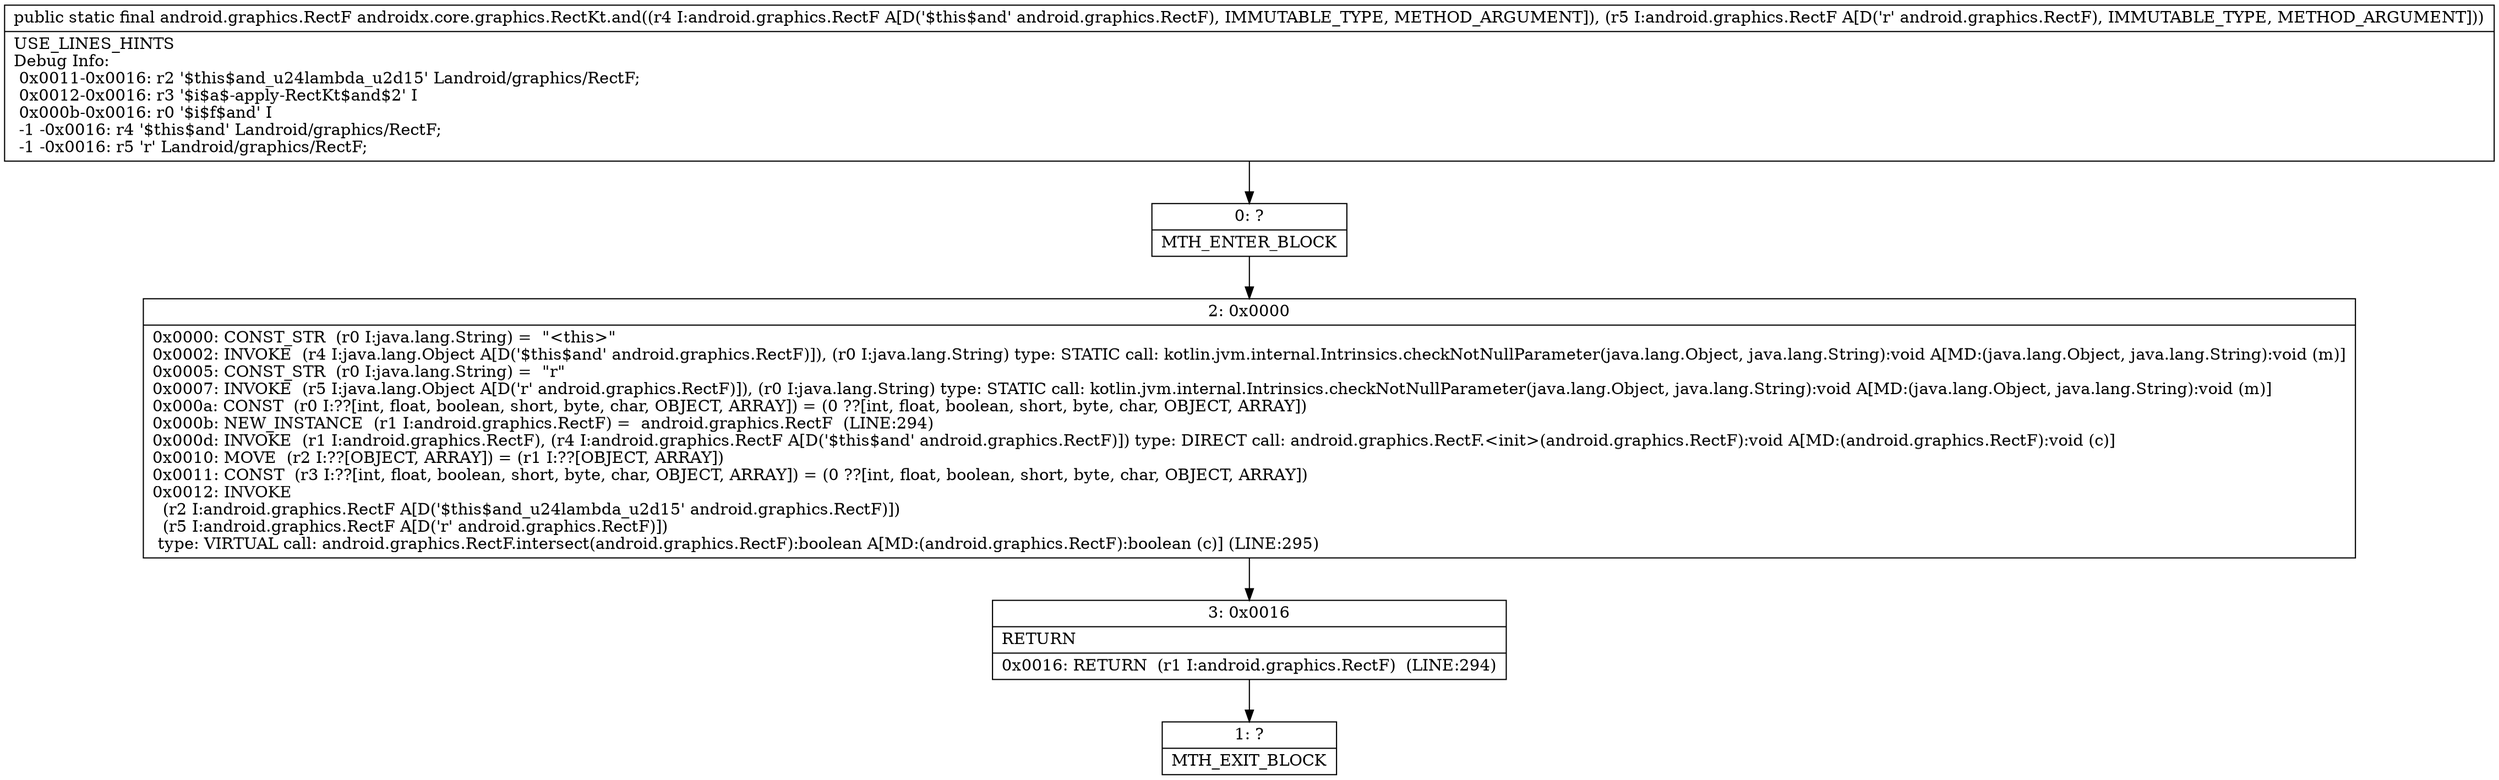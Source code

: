 digraph "CFG forandroidx.core.graphics.RectKt.and(Landroid\/graphics\/RectF;Landroid\/graphics\/RectF;)Landroid\/graphics\/RectF;" {
Node_0 [shape=record,label="{0\:\ ?|MTH_ENTER_BLOCK\l}"];
Node_2 [shape=record,label="{2\:\ 0x0000|0x0000: CONST_STR  (r0 I:java.lang.String) =  \"\<this\>\" \l0x0002: INVOKE  (r4 I:java.lang.Object A[D('$this$and' android.graphics.RectF)]), (r0 I:java.lang.String) type: STATIC call: kotlin.jvm.internal.Intrinsics.checkNotNullParameter(java.lang.Object, java.lang.String):void A[MD:(java.lang.Object, java.lang.String):void (m)]\l0x0005: CONST_STR  (r0 I:java.lang.String) =  \"r\" \l0x0007: INVOKE  (r5 I:java.lang.Object A[D('r' android.graphics.RectF)]), (r0 I:java.lang.String) type: STATIC call: kotlin.jvm.internal.Intrinsics.checkNotNullParameter(java.lang.Object, java.lang.String):void A[MD:(java.lang.Object, java.lang.String):void (m)]\l0x000a: CONST  (r0 I:??[int, float, boolean, short, byte, char, OBJECT, ARRAY]) = (0 ??[int, float, boolean, short, byte, char, OBJECT, ARRAY]) \l0x000b: NEW_INSTANCE  (r1 I:android.graphics.RectF) =  android.graphics.RectF  (LINE:294)\l0x000d: INVOKE  (r1 I:android.graphics.RectF), (r4 I:android.graphics.RectF A[D('$this$and' android.graphics.RectF)]) type: DIRECT call: android.graphics.RectF.\<init\>(android.graphics.RectF):void A[MD:(android.graphics.RectF):void (c)]\l0x0010: MOVE  (r2 I:??[OBJECT, ARRAY]) = (r1 I:??[OBJECT, ARRAY]) \l0x0011: CONST  (r3 I:??[int, float, boolean, short, byte, char, OBJECT, ARRAY]) = (0 ??[int, float, boolean, short, byte, char, OBJECT, ARRAY]) \l0x0012: INVOKE  \l  (r2 I:android.graphics.RectF A[D('$this$and_u24lambda_u2d15' android.graphics.RectF)])\l  (r5 I:android.graphics.RectF A[D('r' android.graphics.RectF)])\l type: VIRTUAL call: android.graphics.RectF.intersect(android.graphics.RectF):boolean A[MD:(android.graphics.RectF):boolean (c)] (LINE:295)\l}"];
Node_3 [shape=record,label="{3\:\ 0x0016|RETURN\l|0x0016: RETURN  (r1 I:android.graphics.RectF)  (LINE:294)\l}"];
Node_1 [shape=record,label="{1\:\ ?|MTH_EXIT_BLOCK\l}"];
MethodNode[shape=record,label="{public static final android.graphics.RectF androidx.core.graphics.RectKt.and((r4 I:android.graphics.RectF A[D('$this$and' android.graphics.RectF), IMMUTABLE_TYPE, METHOD_ARGUMENT]), (r5 I:android.graphics.RectF A[D('r' android.graphics.RectF), IMMUTABLE_TYPE, METHOD_ARGUMENT]))  | USE_LINES_HINTS\lDebug Info:\l  0x0011\-0x0016: r2 '$this$and_u24lambda_u2d15' Landroid\/graphics\/RectF;\l  0x0012\-0x0016: r3 '$i$a$\-apply\-RectKt$and$2' I\l  0x000b\-0x0016: r0 '$i$f$and' I\l  \-1 \-0x0016: r4 '$this$and' Landroid\/graphics\/RectF;\l  \-1 \-0x0016: r5 'r' Landroid\/graphics\/RectF;\l}"];
MethodNode -> Node_0;Node_0 -> Node_2;
Node_2 -> Node_3;
Node_3 -> Node_1;
}

